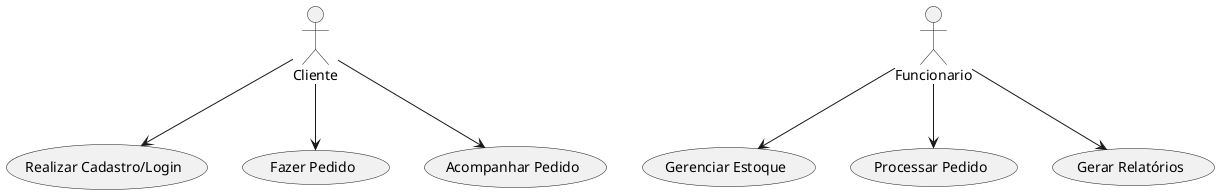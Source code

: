  
@startuml Basic use case
actor Cliente
actor Funcionario

usecase Realizar_Cadastro_Login as "Realizar Cadastro/Login"
usecase Fazer_Pedido as "Fazer Pedido"
usecase Acompanhar_Pedido as "Acompanhar Pedido"
usecase Gerenciar_Estoque as "Gerenciar Estoque"
usecase Processar_Pedido as "Processar Pedido"
usecase Gerar_Relatorios as "Gerar Relatórios"

Cliente --> Realizar_Cadastro_Login
Cliente --> Fazer_Pedido
Cliente --> Acompanhar_Pedido

Funcionario --> Gerenciar_Estoque
Funcionario --> Processar_Pedido
Funcionario --> Gerar_Relatorios
@enduml
 